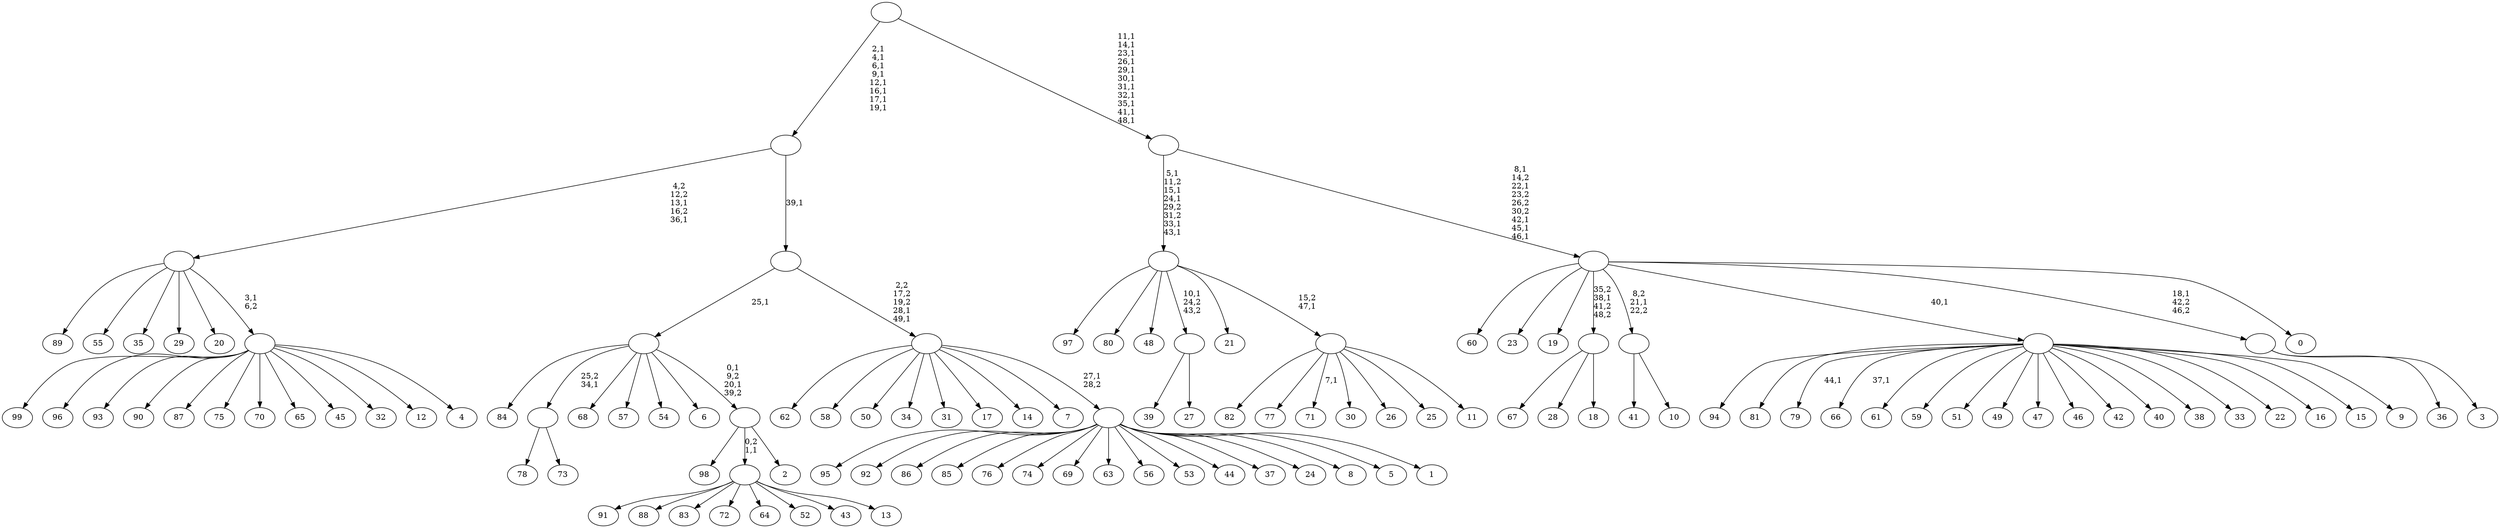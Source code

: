 digraph T {
	150 [label="99"]
	149 [label="98"]
	148 [label="97"]
	147 [label="96"]
	146 [label="95"]
	145 [label="94"]
	144 [label="93"]
	143 [label="92"]
	142 [label="91"]
	141 [label="90"]
	140 [label="89"]
	139 [label="88"]
	138 [label="87"]
	137 [label="86"]
	136 [label="85"]
	135 [label="84"]
	134 [label="83"]
	133 [label="82"]
	132 [label="81"]
	131 [label="80"]
	130 [label="79"]
	128 [label="78"]
	127 [label="77"]
	126 [label="76"]
	125 [label="75"]
	124 [label="74"]
	123 [label="73"]
	122 [label=""]
	121 [label="72"]
	120 [label="71"]
	118 [label="70"]
	117 [label="69"]
	116 [label="68"]
	115 [label="67"]
	114 [label="66"]
	112 [label="65"]
	111 [label="64"]
	110 [label="63"]
	109 [label="62"]
	108 [label="61"]
	107 [label="60"]
	106 [label="59"]
	105 [label="58"]
	104 [label="57"]
	103 [label="56"]
	102 [label="55"]
	101 [label="54"]
	100 [label="53"]
	99 [label="52"]
	98 [label="51"]
	97 [label="50"]
	96 [label="49"]
	95 [label="48"]
	94 [label="47"]
	93 [label="46"]
	92 [label="45"]
	91 [label="44"]
	90 [label="43"]
	89 [label="42"]
	88 [label="41"]
	87 [label="40"]
	86 [label="39"]
	85 [label="38"]
	84 [label="37"]
	83 [label="36"]
	82 [label="35"]
	81 [label="34"]
	80 [label="33"]
	79 [label="32"]
	78 [label="31"]
	77 [label="30"]
	76 [label="29"]
	75 [label="28"]
	74 [label="27"]
	73 [label=""]
	72 [label="26"]
	71 [label="25"]
	70 [label="24"]
	69 [label="23"]
	68 [label="22"]
	67 [label="21"]
	66 [label="20"]
	65 [label="19"]
	64 [label="18"]
	63 [label=""]
	62 [label="17"]
	61 [label="16"]
	60 [label="15"]
	59 [label="14"]
	58 [label="13"]
	57 [label=""]
	56 [label="12"]
	55 [label="11"]
	54 [label=""]
	53 [label=""]
	48 [label="10"]
	47 [label=""]
	46 [label="9"]
	45 [label=""]
	44 [label="8"]
	43 [label="7"]
	42 [label="6"]
	41 [label="5"]
	40 [label="4"]
	39 [label=""]
	38 [label=""]
	36 [label="3"]
	35 [label=""]
	34 [label="2"]
	33 [label=""]
	31 [label=""]
	30 [label="1"]
	29 [label=""]
	28 [label=""]
	26 [label=""]
	25 [label=""]
	17 [label="0"]
	16 [label=""]
	11 [label=""]
	0 [label=""]
	122 -> 128 [label=""]
	122 -> 123 [label=""]
	73 -> 86 [label=""]
	73 -> 74 [label=""]
	63 -> 115 [label=""]
	63 -> 75 [label=""]
	63 -> 64 [label=""]
	57 -> 142 [label=""]
	57 -> 139 [label=""]
	57 -> 134 [label=""]
	57 -> 121 [label=""]
	57 -> 111 [label=""]
	57 -> 99 [label=""]
	57 -> 90 [label=""]
	57 -> 58 [label=""]
	54 -> 120 [label="7,1"]
	54 -> 133 [label=""]
	54 -> 127 [label=""]
	54 -> 77 [label=""]
	54 -> 72 [label=""]
	54 -> 71 [label=""]
	54 -> 55 [label=""]
	53 -> 148 [label=""]
	53 -> 131 [label=""]
	53 -> 95 [label=""]
	53 -> 73 [label="10,1\n24,2\n43,2"]
	53 -> 67 [label=""]
	53 -> 54 [label="15,2\n47,1"]
	47 -> 88 [label=""]
	47 -> 48 [label=""]
	45 -> 114 [label="37,1"]
	45 -> 130 [label="44,1"]
	45 -> 145 [label=""]
	45 -> 132 [label=""]
	45 -> 108 [label=""]
	45 -> 106 [label=""]
	45 -> 98 [label=""]
	45 -> 96 [label=""]
	45 -> 94 [label=""]
	45 -> 93 [label=""]
	45 -> 89 [label=""]
	45 -> 87 [label=""]
	45 -> 85 [label=""]
	45 -> 80 [label=""]
	45 -> 68 [label=""]
	45 -> 61 [label=""]
	45 -> 60 [label=""]
	45 -> 46 [label=""]
	39 -> 150 [label=""]
	39 -> 147 [label=""]
	39 -> 144 [label=""]
	39 -> 141 [label=""]
	39 -> 138 [label=""]
	39 -> 125 [label=""]
	39 -> 118 [label=""]
	39 -> 112 [label=""]
	39 -> 92 [label=""]
	39 -> 79 [label=""]
	39 -> 56 [label=""]
	39 -> 40 [label=""]
	38 -> 140 [label=""]
	38 -> 102 [label=""]
	38 -> 82 [label=""]
	38 -> 76 [label=""]
	38 -> 66 [label=""]
	38 -> 39 [label="3,1\n6,2"]
	35 -> 83 [label=""]
	35 -> 36 [label=""]
	33 -> 149 [label=""]
	33 -> 57 [label="0,2\n1,1"]
	33 -> 34 [label=""]
	31 -> 33 [label="0,1\n9,2\n20,1\n39,2"]
	31 -> 135 [label=""]
	31 -> 122 [label="25,2\n34,1"]
	31 -> 116 [label=""]
	31 -> 104 [label=""]
	31 -> 101 [label=""]
	31 -> 42 [label=""]
	29 -> 146 [label=""]
	29 -> 143 [label=""]
	29 -> 137 [label=""]
	29 -> 136 [label=""]
	29 -> 126 [label=""]
	29 -> 124 [label=""]
	29 -> 117 [label=""]
	29 -> 110 [label=""]
	29 -> 103 [label=""]
	29 -> 100 [label=""]
	29 -> 91 [label=""]
	29 -> 84 [label=""]
	29 -> 70 [label=""]
	29 -> 44 [label=""]
	29 -> 41 [label=""]
	29 -> 30 [label=""]
	28 -> 109 [label=""]
	28 -> 105 [label=""]
	28 -> 97 [label=""]
	28 -> 81 [label=""]
	28 -> 78 [label=""]
	28 -> 62 [label=""]
	28 -> 59 [label=""]
	28 -> 43 [label=""]
	28 -> 29 [label="27,1\n28,2"]
	26 -> 28 [label="2,2\n17,2\n19,2\n28,1\n49,1"]
	26 -> 31 [label="25,1"]
	25 -> 38 [label="4,2\n12,2\n13,1\n16,2\n36,1"]
	25 -> 26 [label="39,1"]
	16 -> 107 [label=""]
	16 -> 69 [label=""]
	16 -> 65 [label=""]
	16 -> 63 [label="35,2\n38,1\n41,2\n48,2"]
	16 -> 47 [label="8,2\n21,1\n22,2"]
	16 -> 45 [label="40,1"]
	16 -> 35 [label="18,1\n42,2\n46,2"]
	16 -> 17 [label=""]
	11 -> 16 [label="8,1\n14,2\n22,1\n23,2\n26,2\n30,2\n42,1\n45,1\n46,1"]
	11 -> 53 [label="5,1\n11,2\n15,1\n24,1\n29,2\n31,2\n33,1\n43,1"]
	0 -> 11 [label="11,1\n14,1\n23,1\n26,1\n29,1\n30,1\n31,1\n32,1\n35,1\n41,1\n48,1"]
	0 -> 25 [label="2,1\n4,1\n6,1\n9,1\n12,1\n16,1\n17,1\n19,1"]
}
